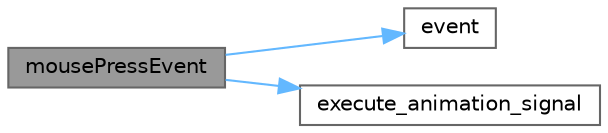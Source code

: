 digraph "mousePressEvent"
{
 // LATEX_PDF_SIZE
  bgcolor="transparent";
  edge [fontname=Helvetica,fontsize=10,labelfontname=Helvetica,labelfontsize=10];
  node [fontname=Helvetica,fontsize=10,shape=box,height=0.2,width=0.4];
  rankdir="LR";
  Node1 [id="Node000001",label="mousePressEvent",height=0.2,width=0.4,color="gray40", fillcolor="grey60", style="filled", fontcolor="black",tooltip=" "];
  Node1 -> Node2 [id="edge1_Node000001_Node000002",color="steelblue1",style="solid",tooltip=" "];
  Node2 [id="Node000002",label="event",height=0.2,width=0.4,color="grey40", fillcolor="white", style="filled",URL="$class_login__button.html#a8fdf3d356a24927124fd8a425da29b77",tooltip=" "];
  Node1 -> Node3 [id="edge2_Node000001_Node000003",color="steelblue1",style="solid",tooltip=" "];
  Node3 [id="Node000003",label="execute_animation_signal",height=0.2,width=0.4,color="grey40", fillcolor="white", style="filled",URL="$class_login__button.html#afc7c0fd4bc2df695d8b644a8c1bfa4a3",tooltip=" "];
}
